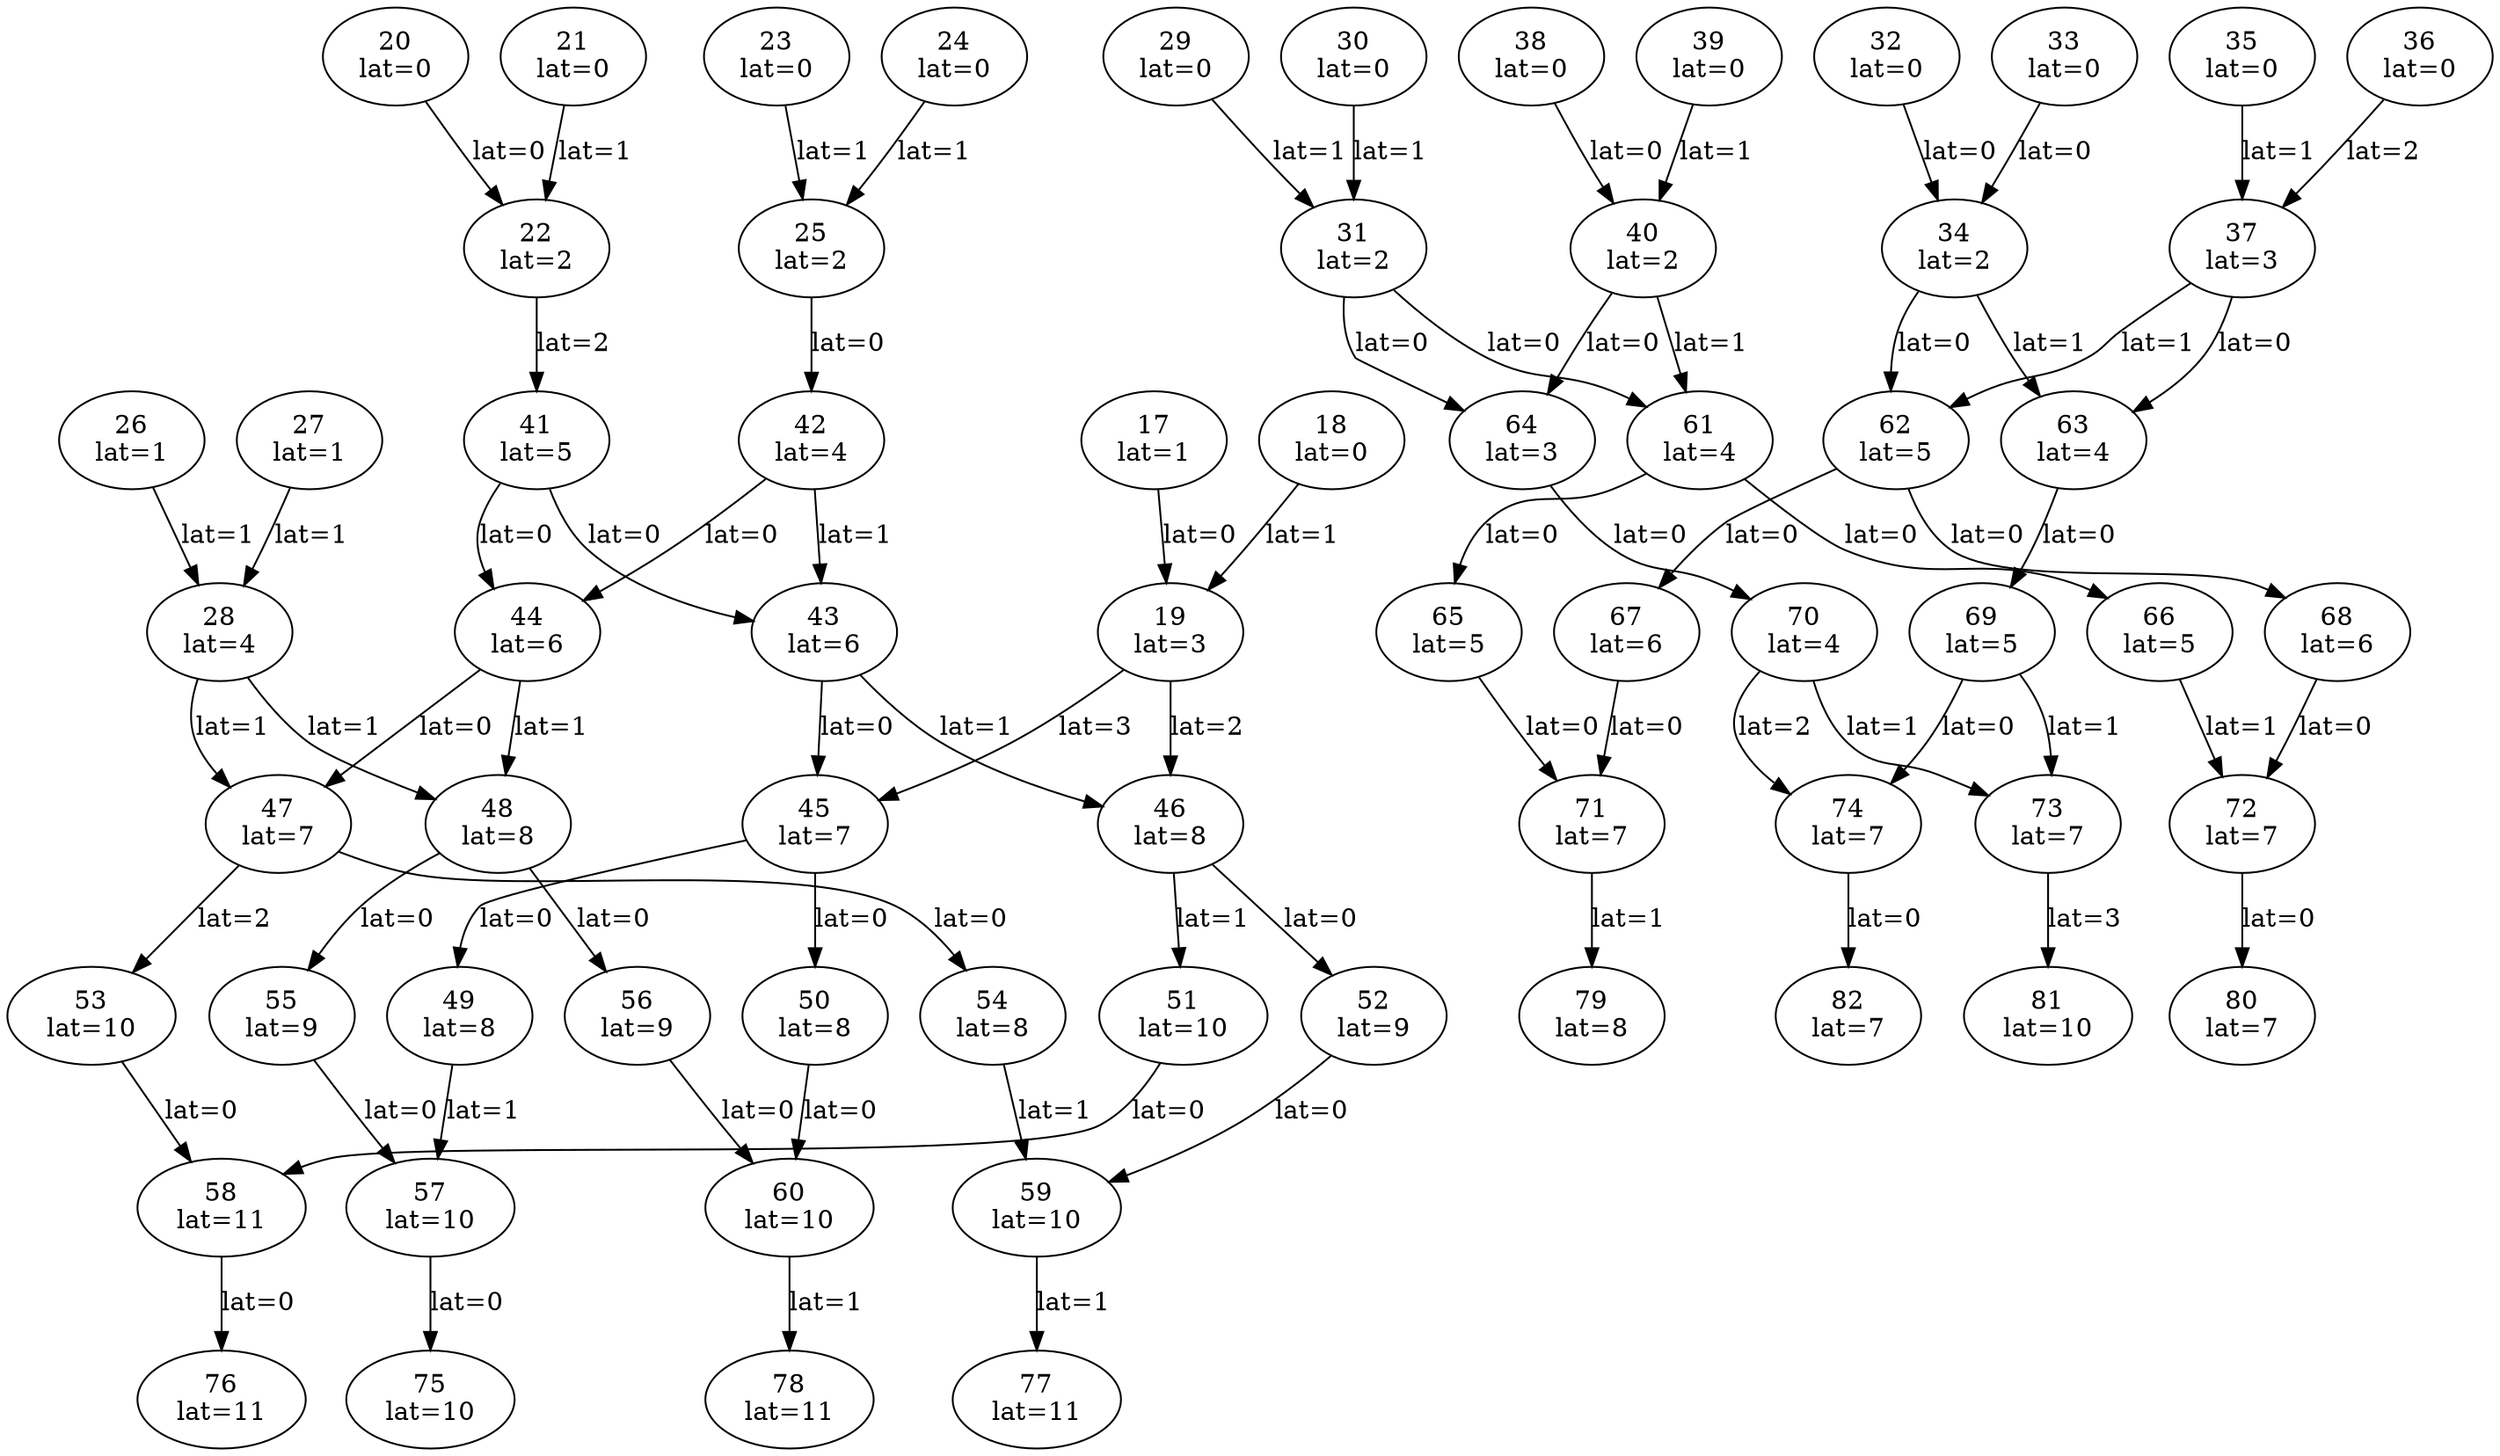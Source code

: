 Digraph G {
"17"[label = "\N\nlat=1"];
"18"[label = "\N\nlat=0"];
"20"[label = "\N\nlat=0"];
"21"[label = "\N\nlat=0"];
"23"[label = "\N\nlat=0"];
"24"[label = "\N\nlat=0"];
"26"[label = "\N\nlat=1"];
"27"[label = "\N\nlat=1"];
"29"[label = "\N\nlat=0"];
"30"[label = "\N\nlat=0"];
"32"[label = "\N\nlat=0"];
"33"[label = "\N\nlat=0"];
"35"[label = "\N\nlat=0"];
"36"[label = "\N\nlat=0"];
"38"[label = "\N\nlat=0"];
"39"[label = "\N\nlat=0"];
"75"[label = "\N\nlat=10"];
"57"->"75"[label = "lat=0"];
"76"[label = "\N\nlat=11"];
"58"->"76"[label = "lat=0"];
"77"[label = "\N\nlat=11"];
"59"->"77"[label = "lat=1"];
"78"[label = "\N\nlat=11"];
"60"->"78"[label = "lat=1"];
"79"[label = "\N\nlat=8"];
"71"->"79"[label = "lat=1"];
"80"[label = "\N\nlat=7"];
"72"->"80"[label = "lat=0"];
"81"[label = "\N\nlat=10"];
"73"->"81"[label = "lat=3"];
"82"[label = "\N\nlat=7"];
"74"->"82"[label = "lat=0"];
"19"[label = "\N\nlat=3"];
"17"->"19"[label = "lat=0"];
"18"->"19"[label = "lat=1"];
"22"[label = "\N\nlat=2"];
"20"->"22"[label = "lat=0"];
"21"->"22"[label = "lat=1"];
"25"[label = "\N\nlat=2"];
"23"->"25"[label = "lat=1"];
"24"->"25"[label = "lat=1"];
"28"[label = "\N\nlat=4"];
"26"->"28"[label = "lat=1"];
"27"->"28"[label = "lat=1"];
"31"[label = "\N\nlat=2"];
"29"->"31"[label = "lat=1"];
"30"->"31"[label = "lat=1"];
"34"[label = "\N\nlat=2"];
"32"->"34"[label = "lat=0"];
"33"->"34"[label = "lat=0"];
"37"[label = "\N\nlat=3"];
"35"->"37"[label = "lat=1"];
"36"->"37"[label = "lat=2"];
"40"[label = "\N\nlat=2"];
"38"->"40"[label = "lat=0"];
"39"->"40"[label = "lat=1"];
"41"[label = "\N\nlat=5"];
"22"->"41"[label = "lat=2"];
"42"[label = "\N\nlat=4"];
"25"->"42"[label = "lat=0"];
"43"[label = "\N\nlat=6"];
"41"->"43"[label = "lat=0"];
"42"->"43"[label = "lat=1"];
"44"[label = "\N\nlat=6"];
"41"->"44"[label = "lat=0"];
"42"->"44"[label = "lat=0"];
"45"[label = "\N\nlat=7"];
"19"->"45"[label = "lat=3"];
"43"->"45"[label = "lat=0"];
"46"[label = "\N\nlat=8"];
"19"->"46"[label = "lat=2"];
"43"->"46"[label = "lat=1"];
"47"[label = "\N\nlat=7"];
"28"->"47"[label = "lat=1"];
"44"->"47"[label = "lat=0"];
"48"[label = "\N\nlat=8"];
"28"->"48"[label = "lat=1"];
"44"->"48"[label = "lat=1"];
"49"[label = "\N\nlat=8"];
"45"->"49"[label = "lat=0"];
"50"[label = "\N\nlat=8"];
"45"->"50"[label = "lat=0"];
"51"[label = "\N\nlat=10"];
"46"->"51"[label = "lat=1"];
"52"[label = "\N\nlat=9"];
"46"->"52"[label = "lat=0"];
"53"[label = "\N\nlat=10"];
"47"->"53"[label = "lat=2"];
"54"[label = "\N\nlat=8"];
"47"->"54"[label = "lat=0"];
"55"[label = "\N\nlat=9"];
"48"->"55"[label = "lat=0"];
"56"[label = "\N\nlat=9"];
"48"->"56"[label = "lat=0"];
"57"[label = "\N\nlat=10"];
"49"->"57"[label = "lat=1"];
"55"->"57"[label = "lat=0"];
"58"[label = "\N\nlat=11"];
"51"->"58"[label = "lat=0"];
"53"->"58"[label = "lat=0"];
"59"[label = "\N\nlat=10"];
"52"->"59"[label = "lat=0"];
"54"->"59"[label = "lat=1"];
"60"[label = "\N\nlat=10"];
"50"->"60"[label = "lat=0"];
"56"->"60"[label = "lat=0"];
"61"[label = "\N\nlat=4"];
"31"->"61"[label = "lat=0"];
"40"->"61"[label = "lat=1"];
"62"[label = "\N\nlat=5"];
"34"->"62"[label = "lat=0"];
"37"->"62"[label = "lat=1"];
"63"[label = "\N\nlat=4"];
"34"->"63"[label = "lat=1"];
"37"->"63"[label = "lat=0"];
"64"[label = "\N\nlat=3"];
"31"->"64"[label = "lat=0"];
"40"->"64"[label = "lat=0"];
"65"[label = "\N\nlat=5"];
"61"->"65"[label = "lat=0"];
"66"[label = "\N\nlat=5"];
"61"->"66"[label = "lat=0"];
"67"[label = "\N\nlat=6"];
"62"->"67"[label = "lat=0"];
"68"[label = "\N\nlat=6"];
"62"->"68"[label = "lat=0"];
"69"[label = "\N\nlat=5"];
"63"->"69"[label = "lat=0"];
"70"[label = "\N\nlat=4"];
"64"->"70"[label = "lat=0"];
"71"[label = "\N\nlat=7"];
"65"->"71"[label = "lat=0"];
"67"->"71"[label = "lat=0"];
"72"[label = "\N\nlat=7"];
"66"->"72"[label = "lat=1"];
"68"->"72"[label = "lat=0"];
"73"[label = "\N\nlat=7"];
"69"->"73"[label = "lat=1"];
"70"->"73"[label = "lat=1"];
"74"[label = "\N\nlat=7"];
"69"->"74"[label = "lat=0"];
"70"->"74"[label = "lat=2"];
}
